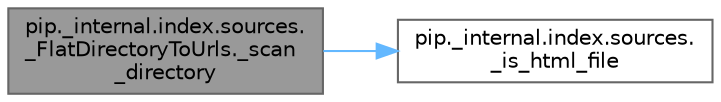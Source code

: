 digraph "pip._internal.index.sources._FlatDirectoryToUrls._scan_directory"
{
 // LATEX_PDF_SIZE
  bgcolor="transparent";
  edge [fontname=Helvetica,fontsize=10,labelfontname=Helvetica,labelfontsize=10];
  node [fontname=Helvetica,fontsize=10,shape=box,height=0.2,width=0.4];
  rankdir="LR";
  Node1 [id="Node000001",label="pip._internal.index.sources.\l_FlatDirectoryToUrls._scan\l_directory",height=0.2,width=0.4,color="gray40", fillcolor="grey60", style="filled", fontcolor="black",tooltip=" "];
  Node1 -> Node2 [id="edge1_Node000001_Node000002",color="steelblue1",style="solid",tooltip=" "];
  Node2 [id="Node000002",label="pip._internal.index.sources.\l_is_html_file",height=0.2,width=0.4,color="grey40", fillcolor="white", style="filled",URL="$namespacepip_1_1__internal_1_1index_1_1sources.html#a920c5a4c7132f201b9a2c1b988ca5d59",tooltip=" "];
}
